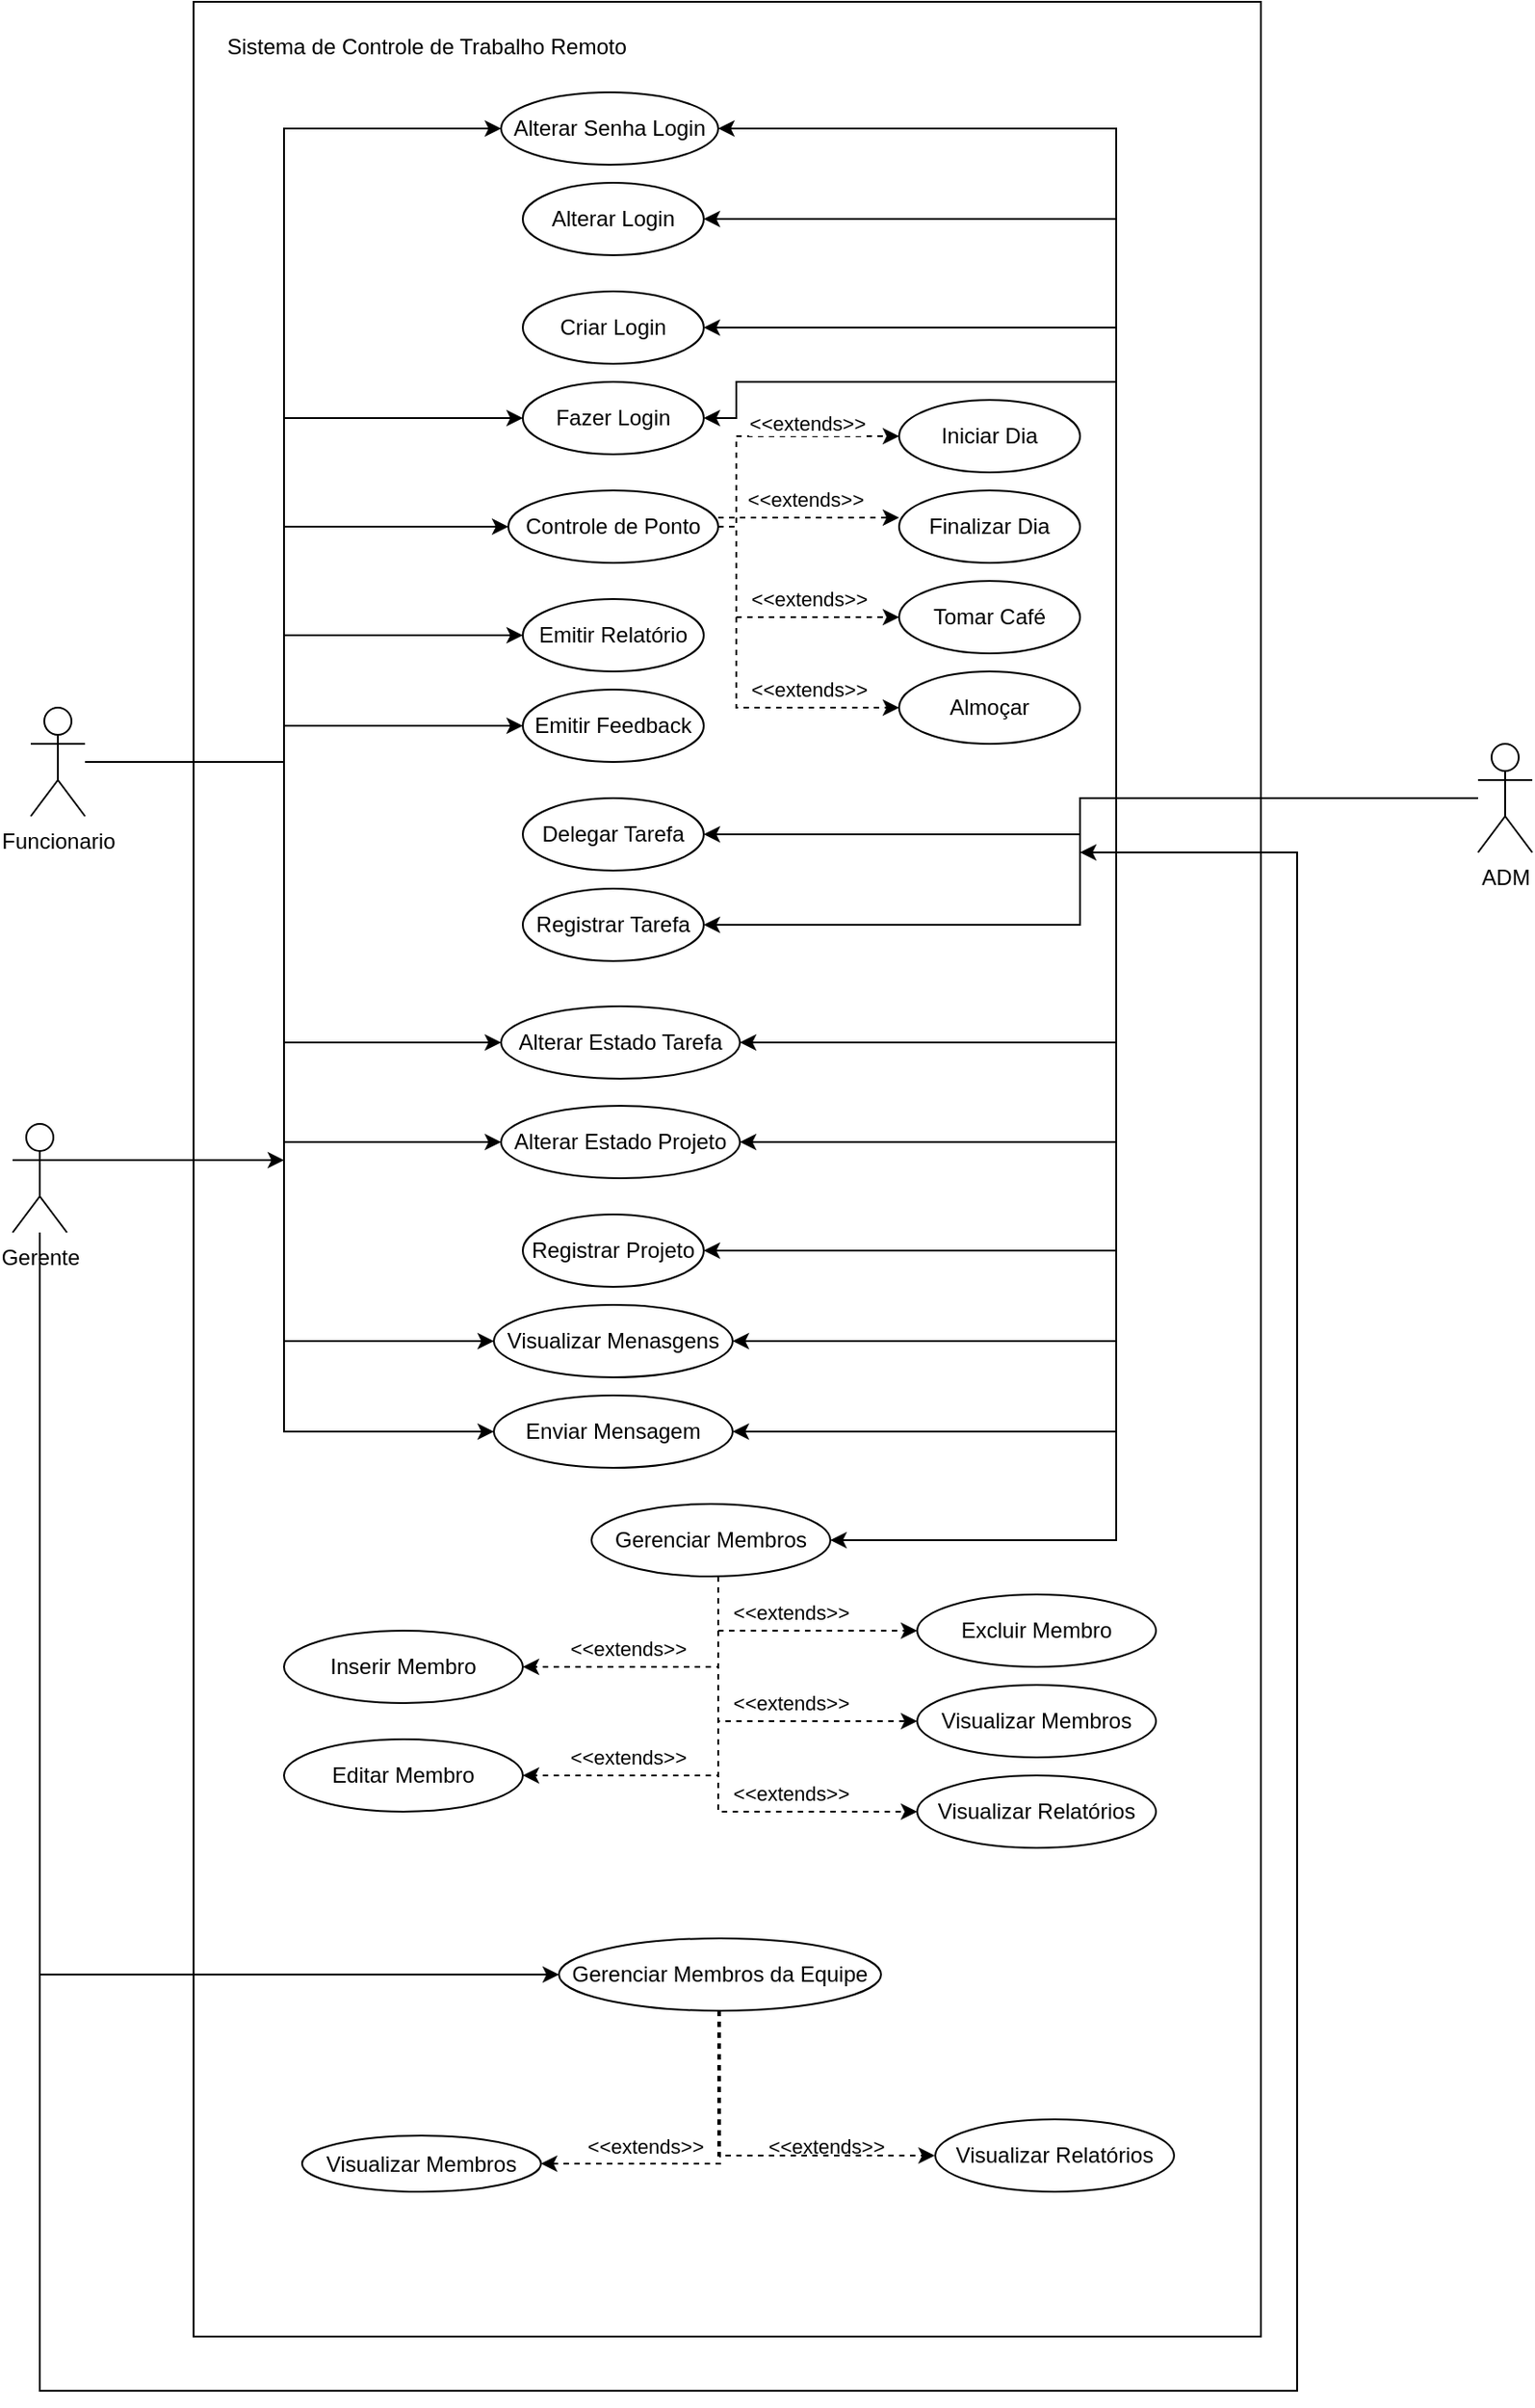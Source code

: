 <mxfile version="24.8.3">
  <diagram name="Página-1" id="rKk8gPM-9LXs-d0Zrvyo">
    <mxGraphModel dx="1433" dy="1988" grid="1" gridSize="10" guides="1" tooltips="1" connect="1" arrows="1" fold="1" page="1" pageScale="1" pageWidth="827" pageHeight="1169" math="0" shadow="0">
      <root>
        <mxCell id="0" />
        <mxCell id="1" parent="0" />
        <mxCell id="bPIrAEEqlAgw9mJCpvaO-2" value="" style="rounded=0;whiteSpace=wrap;html=1;" parent="1" vertex="1">
          <mxGeometry x="160" y="-10" width="590" height="1290" as="geometry" />
        </mxCell>
        <mxCell id="-eZI4QjKQKkGzz5mbS75-12" style="edgeStyle=orthogonalEdgeStyle;rounded=0;orthogonalLoop=1;jettySize=auto;html=1;entryX=0;entryY=0.5;entryDx=0;entryDy=0;" parent="1" source="bPIrAEEqlAgw9mJCpvaO-3" target="bPIrAEEqlAgw9mJCpvaO-12" edge="1">
          <mxGeometry relative="1" as="geometry">
            <Array as="points">
              <mxPoint x="210" y="410" />
              <mxPoint x="210" y="280" />
            </Array>
          </mxGeometry>
        </mxCell>
        <mxCell id="-eZI4QjKQKkGzz5mbS75-13" style="edgeStyle=orthogonalEdgeStyle;rounded=0;orthogonalLoop=1;jettySize=auto;html=1;entryX=0;entryY=0.5;entryDx=0;entryDy=0;" parent="1" source="bPIrAEEqlAgw9mJCpvaO-3" target="bPIrAEEqlAgw9mJCpvaO-11" edge="1">
          <mxGeometry relative="1" as="geometry">
            <Array as="points">
              <mxPoint x="210" y="410" />
              <mxPoint x="210" y="220" />
            </Array>
          </mxGeometry>
        </mxCell>
        <mxCell id="-eZI4QjKQKkGzz5mbS75-14" style="edgeStyle=orthogonalEdgeStyle;rounded=0;orthogonalLoop=1;jettySize=auto;html=1;entryX=0;entryY=0.5;entryDx=0;entryDy=0;" parent="1" source="bPIrAEEqlAgw9mJCpvaO-3" target="bPIrAEEqlAgw9mJCpvaO-15" edge="1">
          <mxGeometry relative="1" as="geometry">
            <Array as="points">
              <mxPoint x="210" y="410" />
              <mxPoint x="210" y="340" />
            </Array>
          </mxGeometry>
        </mxCell>
        <mxCell id="-eZI4QjKQKkGzz5mbS75-15" style="edgeStyle=orthogonalEdgeStyle;rounded=0;orthogonalLoop=1;jettySize=auto;html=1;" parent="1" source="bPIrAEEqlAgw9mJCpvaO-3" target="bPIrAEEqlAgw9mJCpvaO-16" edge="1">
          <mxGeometry relative="1" as="geometry">
            <Array as="points">
              <mxPoint x="210" y="410" />
              <mxPoint x="210" y="390" />
            </Array>
          </mxGeometry>
        </mxCell>
        <mxCell id="-eZI4QjKQKkGzz5mbS75-19" style="edgeStyle=orthogonalEdgeStyle;rounded=0;orthogonalLoop=1;jettySize=auto;html=1;entryX=0;entryY=0.5;entryDx=0;entryDy=0;" parent="1" source="bPIrAEEqlAgw9mJCpvaO-3" target="bPIrAEEqlAgw9mJCpvaO-19" edge="1">
          <mxGeometry relative="1" as="geometry">
            <Array as="points">
              <mxPoint x="210" y="410" />
              <mxPoint x="210" y="565" />
            </Array>
          </mxGeometry>
        </mxCell>
        <mxCell id="-eZI4QjKQKkGzz5mbS75-20" style="edgeStyle=orthogonalEdgeStyle;rounded=0;orthogonalLoop=1;jettySize=auto;html=1;entryX=0;entryY=0.5;entryDx=0;entryDy=0;" parent="1" source="bPIrAEEqlAgw9mJCpvaO-3" target="bPIrAEEqlAgw9mJCpvaO-20" edge="1">
          <mxGeometry relative="1" as="geometry">
            <Array as="points">
              <mxPoint x="210" y="410" />
              <mxPoint x="210" y="620" />
            </Array>
          </mxGeometry>
        </mxCell>
        <mxCell id="-eZI4QjKQKkGzz5mbS75-21" style="edgeStyle=orthogonalEdgeStyle;rounded=0;orthogonalLoop=1;jettySize=auto;html=1;entryX=0;entryY=0.5;entryDx=0;entryDy=0;" parent="1" source="bPIrAEEqlAgw9mJCpvaO-3" target="bPIrAEEqlAgw9mJCpvaO-22" edge="1">
          <mxGeometry relative="1" as="geometry">
            <Array as="points">
              <mxPoint x="210" y="410" />
              <mxPoint x="210" y="730" />
            </Array>
          </mxGeometry>
        </mxCell>
        <mxCell id="-eZI4QjKQKkGzz5mbS75-22" style="edgeStyle=orthogonalEdgeStyle;rounded=0;orthogonalLoop=1;jettySize=auto;html=1;entryX=0;entryY=0.5;entryDx=0;entryDy=0;" parent="1" source="bPIrAEEqlAgw9mJCpvaO-3" target="bPIrAEEqlAgw9mJCpvaO-23" edge="1">
          <mxGeometry relative="1" as="geometry">
            <Array as="points">
              <mxPoint x="210" y="410" />
              <mxPoint x="210" y="780" />
            </Array>
          </mxGeometry>
        </mxCell>
        <mxCell id="4uhJ9Zk-0Hqvo1pbwpJo-31" style="edgeStyle=orthogonalEdgeStyle;rounded=0;orthogonalLoop=1;jettySize=auto;html=1;entryX=0;entryY=0.5;entryDx=0;entryDy=0;" edge="1" parent="1" source="bPIrAEEqlAgw9mJCpvaO-3" target="4uhJ9Zk-0Hqvo1pbwpJo-30">
          <mxGeometry relative="1" as="geometry">
            <Array as="points">
              <mxPoint x="210" y="410" />
              <mxPoint x="210" y="60" />
            </Array>
          </mxGeometry>
        </mxCell>
        <mxCell id="bPIrAEEqlAgw9mJCpvaO-3" value="Funcionario" style="shape=umlActor;verticalLabelPosition=bottom;verticalAlign=top;html=1;" parent="1" vertex="1">
          <mxGeometry x="70" y="380" width="30" height="60" as="geometry" />
        </mxCell>
        <mxCell id="-eZI4QjKQKkGzz5mbS75-16" style="edgeStyle=orthogonalEdgeStyle;rounded=0;orthogonalLoop=1;jettySize=auto;html=1;entryX=1;entryY=0.5;entryDx=0;entryDy=0;" parent="1" source="bPIrAEEqlAgw9mJCpvaO-4" target="bPIrAEEqlAgw9mJCpvaO-17" edge="1">
          <mxGeometry relative="1" as="geometry">
            <Array as="points">
              <mxPoint x="650" y="430" />
              <mxPoint x="650" y="450" />
            </Array>
          </mxGeometry>
        </mxCell>
        <mxCell id="-eZI4QjKQKkGzz5mbS75-18" style="edgeStyle=orthogonalEdgeStyle;rounded=0;orthogonalLoop=1;jettySize=auto;html=1;entryX=1;entryY=0.5;entryDx=0;entryDy=0;" parent="1" source="bPIrAEEqlAgw9mJCpvaO-4" target="bPIrAEEqlAgw9mJCpvaO-18" edge="1">
          <mxGeometry relative="1" as="geometry">
            <Array as="points">
              <mxPoint x="650" y="430" />
              <mxPoint x="650" y="500" />
            </Array>
          </mxGeometry>
        </mxCell>
        <mxCell id="-eZI4QjKQKkGzz5mbS75-23" style="edgeStyle=orthogonalEdgeStyle;rounded=0;orthogonalLoop=1;jettySize=auto;html=1;entryX=1;entryY=0.5;entryDx=0;entryDy=0;" parent="1" source="bPIrAEEqlAgw9mJCpvaO-4" target="bPIrAEEqlAgw9mJCpvaO-21" edge="1">
          <mxGeometry relative="1" as="geometry">
            <Array as="points">
              <mxPoint x="670" y="430" />
              <mxPoint x="670" y="680" />
            </Array>
          </mxGeometry>
        </mxCell>
        <mxCell id="-eZI4QjKQKkGzz5mbS75-24" style="edgeStyle=orthogonalEdgeStyle;rounded=0;orthogonalLoop=1;jettySize=auto;html=1;entryX=1;entryY=0.5;entryDx=0;entryDy=0;" parent="1" source="bPIrAEEqlAgw9mJCpvaO-4" target="bPIrAEEqlAgw9mJCpvaO-19" edge="1">
          <mxGeometry relative="1" as="geometry">
            <Array as="points">
              <mxPoint x="670" y="430" />
              <mxPoint x="670" y="565" />
            </Array>
          </mxGeometry>
        </mxCell>
        <mxCell id="-eZI4QjKQKkGzz5mbS75-25" style="edgeStyle=orthogonalEdgeStyle;rounded=0;orthogonalLoop=1;jettySize=auto;html=1;entryX=1;entryY=0.5;entryDx=0;entryDy=0;" parent="1" source="bPIrAEEqlAgw9mJCpvaO-4" target="bPIrAEEqlAgw9mJCpvaO-20" edge="1">
          <mxGeometry relative="1" as="geometry">
            <Array as="points">
              <mxPoint x="670" y="430" />
              <mxPoint x="670" y="620" />
            </Array>
          </mxGeometry>
        </mxCell>
        <mxCell id="-eZI4QjKQKkGzz5mbS75-26" style="edgeStyle=orthogonalEdgeStyle;rounded=0;orthogonalLoop=1;jettySize=auto;html=1;entryX=1;entryY=0.5;entryDx=0;entryDy=0;" parent="1" source="bPIrAEEqlAgw9mJCpvaO-4" target="bPIrAEEqlAgw9mJCpvaO-22" edge="1">
          <mxGeometry relative="1" as="geometry">
            <Array as="points">
              <mxPoint x="670" y="430" />
              <mxPoint x="670" y="730" />
            </Array>
          </mxGeometry>
        </mxCell>
        <mxCell id="-eZI4QjKQKkGzz5mbS75-27" style="edgeStyle=orthogonalEdgeStyle;rounded=0;orthogonalLoop=1;jettySize=auto;html=1;entryX=1;entryY=0.5;entryDx=0;entryDy=0;" parent="1" source="bPIrAEEqlAgw9mJCpvaO-4" target="bPIrAEEqlAgw9mJCpvaO-23" edge="1">
          <mxGeometry relative="1" as="geometry">
            <Array as="points">
              <mxPoint x="670" y="430" />
              <mxPoint x="670" y="780" />
            </Array>
          </mxGeometry>
        </mxCell>
        <mxCell id="-eZI4QjKQKkGzz5mbS75-28" style="edgeStyle=orthogonalEdgeStyle;rounded=0;orthogonalLoop=1;jettySize=auto;html=1;entryX=1;entryY=0.5;entryDx=0;entryDy=0;" parent="1" source="bPIrAEEqlAgw9mJCpvaO-4" target="bPIrAEEqlAgw9mJCpvaO-24" edge="1">
          <mxGeometry relative="1" as="geometry">
            <Array as="points">
              <mxPoint x="670" y="430" />
              <mxPoint x="670" y="840" />
            </Array>
          </mxGeometry>
        </mxCell>
        <mxCell id="-eZI4QjKQKkGzz5mbS75-29" style="edgeStyle=orthogonalEdgeStyle;rounded=0;orthogonalLoop=1;jettySize=auto;html=1;entryX=1;entryY=0.5;entryDx=0;entryDy=0;" parent="1" source="bPIrAEEqlAgw9mJCpvaO-4" target="bPIrAEEqlAgw9mJCpvaO-11" edge="1">
          <mxGeometry relative="1" as="geometry">
            <Array as="points">
              <mxPoint x="670" y="430" />
              <mxPoint x="670" y="200" />
              <mxPoint x="460" y="200" />
              <mxPoint x="460" y="220" />
            </Array>
          </mxGeometry>
        </mxCell>
        <mxCell id="-eZI4QjKQKkGzz5mbS75-30" style="edgeStyle=orthogonalEdgeStyle;rounded=0;orthogonalLoop=1;jettySize=auto;html=1;entryX=1;entryY=0.5;entryDx=0;entryDy=0;" parent="1" source="bPIrAEEqlAgw9mJCpvaO-4" target="bPIrAEEqlAgw9mJCpvaO-9" edge="1">
          <mxGeometry relative="1" as="geometry">
            <Array as="points">
              <mxPoint x="670" y="430" />
              <mxPoint x="670" y="110" />
            </Array>
          </mxGeometry>
        </mxCell>
        <mxCell id="-eZI4QjKQKkGzz5mbS75-31" style="edgeStyle=orthogonalEdgeStyle;rounded=0;orthogonalLoop=1;jettySize=auto;html=1;entryX=1;entryY=0.5;entryDx=0;entryDy=0;" parent="1" source="bPIrAEEqlAgw9mJCpvaO-4" target="bPIrAEEqlAgw9mJCpvaO-10" edge="1">
          <mxGeometry relative="1" as="geometry">
            <Array as="points">
              <mxPoint x="670" y="430" />
              <mxPoint x="670" y="170" />
            </Array>
          </mxGeometry>
        </mxCell>
        <mxCell id="bPIrAEEqlAgw9mJCpvaO-4" value="ADM" style="shape=umlActor;verticalLabelPosition=bottom;verticalAlign=top;html=1;" parent="1" vertex="1">
          <mxGeometry x="870" y="400" width="30" height="60" as="geometry" />
        </mxCell>
        <mxCell id="4uhJ9Zk-0Hqvo1pbwpJo-12" style="edgeStyle=orthogonalEdgeStyle;rounded=0;orthogonalLoop=1;jettySize=auto;html=1;exitX=1;exitY=0.333;exitDx=0;exitDy=0;exitPerimeter=0;" edge="1" parent="1" source="bPIrAEEqlAgw9mJCpvaO-5">
          <mxGeometry relative="1" as="geometry">
            <mxPoint x="210" y="630" as="targetPoint" />
          </mxGeometry>
        </mxCell>
        <mxCell id="4uhJ9Zk-0Hqvo1pbwpJo-13" style="edgeStyle=orthogonalEdgeStyle;rounded=0;orthogonalLoop=1;jettySize=auto;html=1;" edge="1" parent="1" source="bPIrAEEqlAgw9mJCpvaO-5">
          <mxGeometry relative="1" as="geometry">
            <mxPoint x="650" y="460" as="targetPoint" />
            <Array as="points">
              <mxPoint x="75" y="1310" />
              <mxPoint x="770" y="1310" />
              <mxPoint x="770" y="460" />
            </Array>
          </mxGeometry>
        </mxCell>
        <mxCell id="4uhJ9Zk-0Hqvo1pbwpJo-17" style="edgeStyle=orthogonalEdgeStyle;rounded=0;orthogonalLoop=1;jettySize=auto;html=1;entryX=0;entryY=0.5;entryDx=0;entryDy=0;" edge="1" parent="1" source="bPIrAEEqlAgw9mJCpvaO-5" target="4uhJ9Zk-0Hqvo1pbwpJo-14">
          <mxGeometry relative="1" as="geometry">
            <Array as="points">
              <mxPoint x="75" y="1080" />
            </Array>
          </mxGeometry>
        </mxCell>
        <mxCell id="bPIrAEEqlAgw9mJCpvaO-5" value="Gerente" style="shape=umlActor;verticalLabelPosition=bottom;verticalAlign=top;html=1;" parent="1" vertex="1">
          <mxGeometry x="60" y="610" width="30" height="60" as="geometry" />
        </mxCell>
        <mxCell id="bPIrAEEqlAgw9mJCpvaO-8" value="Sistema de Controle de Trabalho Remoto" style="text;html=1;align=center;verticalAlign=middle;whiteSpace=wrap;rounded=0;" parent="1" vertex="1">
          <mxGeometry x="164" width="250" height="30" as="geometry" />
        </mxCell>
        <mxCell id="bPIrAEEqlAgw9mJCpvaO-9" value="Alterar Login" style="ellipse;whiteSpace=wrap;html=1;" parent="1" vertex="1">
          <mxGeometry x="342" y="90" width="100" height="40" as="geometry" />
        </mxCell>
        <mxCell id="bPIrAEEqlAgw9mJCpvaO-10" value="Criar Login" style="ellipse;whiteSpace=wrap;html=1;" parent="1" vertex="1">
          <mxGeometry x="342" y="150" width="100" height="40" as="geometry" />
        </mxCell>
        <mxCell id="bPIrAEEqlAgw9mJCpvaO-11" value="Fazer Login" style="ellipse;whiteSpace=wrap;html=1;" parent="1" vertex="1">
          <mxGeometry x="342" y="200" width="100" height="40" as="geometry" />
        </mxCell>
        <mxCell id="-eZI4QjKQKkGzz5mbS75-7" style="edgeStyle=orthogonalEdgeStyle;rounded=0;orthogonalLoop=1;jettySize=auto;html=1;entryX=0;entryY=0.5;entryDx=0;entryDy=0;dashed=1;" parent="1" source="bPIrAEEqlAgw9mJCpvaO-12" target="-eZI4QjKQKkGzz5mbS75-2" edge="1">
          <mxGeometry relative="1" as="geometry">
            <Array as="points">
              <mxPoint x="460" y="280" />
              <mxPoint x="460" y="230" />
            </Array>
          </mxGeometry>
        </mxCell>
        <mxCell id="-eZI4QjKQKkGzz5mbS75-8" style="edgeStyle=orthogonalEdgeStyle;rounded=0;orthogonalLoop=1;jettySize=auto;html=1;entryX=0;entryY=0.5;entryDx=0;entryDy=0;dashed=1;" parent="1" edge="1">
          <mxGeometry relative="1" as="geometry">
            <mxPoint x="450" y="275" as="sourcePoint" />
            <mxPoint x="550" y="275" as="targetPoint" />
            <Array as="points">
              <mxPoint x="500" y="275" />
              <mxPoint x="500" y="275" />
            </Array>
          </mxGeometry>
        </mxCell>
        <mxCell id="-eZI4QjKQKkGzz5mbS75-32" value="&amp;lt;&amp;lt;extends&amp;gt;&amp;gt;" style="edgeLabel;html=1;align=center;verticalAlign=middle;resizable=0;points=[];" parent="-eZI4QjKQKkGzz5mbS75-8" vertex="1" connectable="0">
          <mxGeometry x="0.393" y="-1" relative="1" as="geometry">
            <mxPoint x="-22" y="-11" as="offset" />
          </mxGeometry>
        </mxCell>
        <mxCell id="-eZI4QjKQKkGzz5mbS75-9" style="edgeStyle=orthogonalEdgeStyle;rounded=0;orthogonalLoop=1;jettySize=auto;html=1;entryX=0;entryY=0.5;entryDx=0;entryDy=0;dashed=1;" parent="1" source="bPIrAEEqlAgw9mJCpvaO-12" target="-eZI4QjKQKkGzz5mbS75-4" edge="1">
          <mxGeometry relative="1" as="geometry">
            <Array as="points">
              <mxPoint x="460" y="280" />
              <mxPoint x="460" y="330" />
            </Array>
          </mxGeometry>
        </mxCell>
        <mxCell id="-eZI4QjKQKkGzz5mbS75-10" style="edgeStyle=orthogonalEdgeStyle;rounded=0;orthogonalLoop=1;jettySize=auto;html=1;entryX=0;entryY=0.5;entryDx=0;entryDy=0;dashed=1;" parent="1" source="bPIrAEEqlAgw9mJCpvaO-12" target="-eZI4QjKQKkGzz5mbS75-5" edge="1">
          <mxGeometry relative="1" as="geometry">
            <Array as="points">
              <mxPoint x="460" y="280" />
              <mxPoint x="460" y="380" />
            </Array>
          </mxGeometry>
        </mxCell>
        <mxCell id="bPIrAEEqlAgw9mJCpvaO-12" value="Controle de Ponto" style="ellipse;whiteSpace=wrap;html=1;" parent="1" vertex="1">
          <mxGeometry x="334" y="260" width="116" height="40" as="geometry" />
        </mxCell>
        <mxCell id="bPIrAEEqlAgw9mJCpvaO-15" value="Emitir Relatório" style="ellipse;whiteSpace=wrap;html=1;" parent="1" vertex="1">
          <mxGeometry x="342" y="320" width="100" height="40" as="geometry" />
        </mxCell>
        <mxCell id="bPIrAEEqlAgw9mJCpvaO-16" value="Emitir Feedback" style="ellipse;whiteSpace=wrap;html=1;" parent="1" vertex="1">
          <mxGeometry x="342" y="370" width="100" height="40" as="geometry" />
        </mxCell>
        <mxCell id="bPIrAEEqlAgw9mJCpvaO-17" value="D&lt;span style=&quot;background-color: initial;&quot;&gt;elegar Tarefa&lt;/span&gt;" style="ellipse;whiteSpace=wrap;html=1;" parent="1" vertex="1">
          <mxGeometry x="342" y="430" width="100" height="40" as="geometry" />
        </mxCell>
        <mxCell id="bPIrAEEqlAgw9mJCpvaO-18" value="Registrar Tarefa" style="ellipse;whiteSpace=wrap;html=1;" parent="1" vertex="1">
          <mxGeometry x="342" y="480" width="100" height="40" as="geometry" />
        </mxCell>
        <mxCell id="bPIrAEEqlAgw9mJCpvaO-19" value="Alterar Estado Tarefa" style="ellipse;whiteSpace=wrap;html=1;" parent="1" vertex="1">
          <mxGeometry x="330" y="545" width="132" height="40" as="geometry" />
        </mxCell>
        <mxCell id="bPIrAEEqlAgw9mJCpvaO-20" value="Alterar Estado Projeto" style="ellipse;whiteSpace=wrap;html=1;" parent="1" vertex="1">
          <mxGeometry x="330" y="600" width="132" height="40" as="geometry" />
        </mxCell>
        <mxCell id="bPIrAEEqlAgw9mJCpvaO-21" value="Registrar Projeto" style="ellipse;whiteSpace=wrap;html=1;" parent="1" vertex="1">
          <mxGeometry x="342" y="660" width="100" height="40" as="geometry" />
        </mxCell>
        <mxCell id="bPIrAEEqlAgw9mJCpvaO-22" value="Visualizar Menasgens" style="ellipse;whiteSpace=wrap;html=1;" parent="1" vertex="1">
          <mxGeometry x="326" y="710" width="132" height="40" as="geometry" />
        </mxCell>
        <mxCell id="bPIrAEEqlAgw9mJCpvaO-23" value="Enviar Mensagem" style="ellipse;whiteSpace=wrap;html=1;" parent="1" vertex="1">
          <mxGeometry x="326" y="760" width="132" height="40" as="geometry" />
        </mxCell>
        <mxCell id="bPIrAEEqlAgw9mJCpvaO-30" style="edgeStyle=orthogonalEdgeStyle;rounded=0;orthogonalLoop=1;jettySize=auto;html=1;entryX=0;entryY=0.5;entryDx=0;entryDy=0;dashed=1;" parent="1" source="bPIrAEEqlAgw9mJCpvaO-24" target="bPIrAEEqlAgw9mJCpvaO-27" edge="1">
          <mxGeometry relative="1" as="geometry">
            <Array as="points">
              <mxPoint x="450" y="890" />
            </Array>
          </mxGeometry>
        </mxCell>
        <mxCell id="bPIrAEEqlAgw9mJCpvaO-31" style="edgeStyle=orthogonalEdgeStyle;rounded=0;orthogonalLoop=1;jettySize=auto;html=1;entryX=1;entryY=0.5;entryDx=0;entryDy=0;dashed=1;" parent="1" source="bPIrAEEqlAgw9mJCpvaO-24" target="bPIrAEEqlAgw9mJCpvaO-25" edge="1">
          <mxGeometry relative="1" as="geometry">
            <Array as="points">
              <mxPoint x="450" y="910" />
            </Array>
          </mxGeometry>
        </mxCell>
        <mxCell id="bPIrAEEqlAgw9mJCpvaO-32" style="edgeStyle=orthogonalEdgeStyle;rounded=0;orthogonalLoop=1;jettySize=auto;html=1;entryX=0;entryY=0.5;entryDx=0;entryDy=0;dashed=1;" parent="1" source="bPIrAEEqlAgw9mJCpvaO-24" target="bPIrAEEqlAgw9mJCpvaO-28" edge="1">
          <mxGeometry relative="1" as="geometry">
            <Array as="points">
              <mxPoint x="450" y="940" />
            </Array>
          </mxGeometry>
        </mxCell>
        <mxCell id="bPIrAEEqlAgw9mJCpvaO-33" style="edgeStyle=orthogonalEdgeStyle;rounded=0;orthogonalLoop=1;jettySize=auto;html=1;entryX=1;entryY=0.5;entryDx=0;entryDy=0;dashed=1;" parent="1" source="bPIrAEEqlAgw9mJCpvaO-24" target="bPIrAEEqlAgw9mJCpvaO-26" edge="1">
          <mxGeometry relative="1" as="geometry">
            <Array as="points">
              <mxPoint x="450" y="970" />
            </Array>
          </mxGeometry>
        </mxCell>
        <mxCell id="bPIrAEEqlAgw9mJCpvaO-34" style="edgeStyle=orthogonalEdgeStyle;rounded=0;orthogonalLoop=1;jettySize=auto;html=1;entryX=0;entryY=0.5;entryDx=0;entryDy=0;dashed=1;" parent="1" source="bPIrAEEqlAgw9mJCpvaO-24" target="bPIrAEEqlAgw9mJCpvaO-29" edge="1">
          <mxGeometry relative="1" as="geometry">
            <Array as="points">
              <mxPoint x="450" y="990" />
            </Array>
          </mxGeometry>
        </mxCell>
        <mxCell id="bPIrAEEqlAgw9mJCpvaO-24" value="Gerenciar Membros" style="ellipse;whiteSpace=wrap;html=1;" parent="1" vertex="1">
          <mxGeometry x="380" y="820" width="132" height="40" as="geometry" />
        </mxCell>
        <mxCell id="bPIrAEEqlAgw9mJCpvaO-25" value="Inserir Membro" style="ellipse;whiteSpace=wrap;html=1;" parent="1" vertex="1">
          <mxGeometry x="210" y="890" width="132" height="40" as="geometry" />
        </mxCell>
        <mxCell id="bPIrAEEqlAgw9mJCpvaO-26" value="Editar Membro" style="ellipse;whiteSpace=wrap;html=1;" parent="1" vertex="1">
          <mxGeometry x="210" y="950" width="132" height="40" as="geometry" />
        </mxCell>
        <mxCell id="bPIrAEEqlAgw9mJCpvaO-27" value="Excluir Membro" style="ellipse;whiteSpace=wrap;html=1;" parent="1" vertex="1">
          <mxGeometry x="560" y="870" width="132" height="40" as="geometry" />
        </mxCell>
        <mxCell id="bPIrAEEqlAgw9mJCpvaO-28" value="Visualizar Membros" style="ellipse;whiteSpace=wrap;html=1;" parent="1" vertex="1">
          <mxGeometry x="560" y="920" width="132" height="40" as="geometry" />
        </mxCell>
        <mxCell id="bPIrAEEqlAgw9mJCpvaO-29" value="Visualizar Relatórios" style="ellipse;whiteSpace=wrap;html=1;" parent="1" vertex="1">
          <mxGeometry x="560" y="970" width="132" height="40" as="geometry" />
        </mxCell>
        <mxCell id="-eZI4QjKQKkGzz5mbS75-2" value="Iniciar Dia" style="ellipse;whiteSpace=wrap;html=1;" parent="1" vertex="1">
          <mxGeometry x="550" y="210" width="100" height="40" as="geometry" />
        </mxCell>
        <mxCell id="-eZI4QjKQKkGzz5mbS75-3" value="Finalizar Dia" style="ellipse;whiteSpace=wrap;html=1;" parent="1" vertex="1">
          <mxGeometry x="550" y="260" width="100" height="40" as="geometry" />
        </mxCell>
        <mxCell id="-eZI4QjKQKkGzz5mbS75-4" value="Tomar Café" style="ellipse;whiteSpace=wrap;html=1;" parent="1" vertex="1">
          <mxGeometry x="550" y="310" width="100" height="40" as="geometry" />
        </mxCell>
        <mxCell id="-eZI4QjKQKkGzz5mbS75-5" value="Almoçar" style="ellipse;whiteSpace=wrap;html=1;" parent="1" vertex="1">
          <mxGeometry x="550" y="360" width="100" height="40" as="geometry" />
        </mxCell>
        <mxCell id="-eZI4QjKQKkGzz5mbS75-34" value="&amp;lt;&amp;lt;extends&amp;gt;&amp;gt;" style="edgeLabel;html=1;align=center;verticalAlign=middle;resizable=0;points=[];" parent="1" vertex="1" connectable="0">
          <mxGeometry x="500" y="320" as="geometry" />
        </mxCell>
        <mxCell id="-eZI4QjKQKkGzz5mbS75-35" value="&amp;lt;&amp;lt;extends&amp;gt;&amp;gt;" style="edgeLabel;html=1;align=center;verticalAlign=middle;resizable=0;points=[];" parent="1" vertex="1" connectable="0">
          <mxGeometry x="500" y="220" as="geometry">
            <mxPoint x="-1" y="3" as="offset" />
          </mxGeometry>
        </mxCell>
        <mxCell id="-eZI4QjKQKkGzz5mbS75-36" value="&amp;lt;&amp;lt;extends&amp;gt;&amp;gt;" style="edgeLabel;html=1;align=center;verticalAlign=middle;resizable=0;points=[];" parent="1" vertex="1" connectable="0">
          <mxGeometry x="500" y="370" as="geometry" />
        </mxCell>
        <mxCell id="-eZI4QjKQKkGzz5mbS75-37" value="&amp;lt;&amp;lt;extends&amp;gt;&amp;gt;" style="edgeLabel;html=1;align=center;verticalAlign=middle;resizable=0;points=[];" parent="1" vertex="1" connectable="0">
          <mxGeometry x="400" y="900" as="geometry" />
        </mxCell>
        <mxCell id="-eZI4QjKQKkGzz5mbS75-38" value="&amp;lt;&amp;lt;extends&amp;gt;&amp;gt;" style="edgeLabel;html=1;align=center;verticalAlign=middle;resizable=0;points=[];" parent="1" vertex="1" connectable="0">
          <mxGeometry x="400" y="960" as="geometry" />
        </mxCell>
        <mxCell id="-eZI4QjKQKkGzz5mbS75-39" value="&amp;lt;&amp;lt;extends&amp;gt;&amp;gt;" style="edgeLabel;html=1;align=center;verticalAlign=middle;resizable=0;points=[];" parent="1" vertex="1" connectable="0">
          <mxGeometry x="490" y="880" as="geometry" />
        </mxCell>
        <mxCell id="-eZI4QjKQKkGzz5mbS75-40" value="&amp;lt;&amp;lt;extends&amp;gt;&amp;gt;" style="edgeLabel;html=1;align=center;verticalAlign=middle;resizable=0;points=[];" parent="1" vertex="1" connectable="0">
          <mxGeometry x="490" y="930" as="geometry" />
        </mxCell>
        <mxCell id="-eZI4QjKQKkGzz5mbS75-41" value="&amp;lt;&amp;lt;extends&amp;gt;&amp;gt;" style="edgeLabel;html=1;align=center;verticalAlign=middle;resizable=0;points=[];" parent="1" vertex="1" connectable="0">
          <mxGeometry x="490" y="980" as="geometry" />
        </mxCell>
        <mxCell id="4uhJ9Zk-0Hqvo1pbwpJo-24" style="edgeStyle=orthogonalEdgeStyle;rounded=0;orthogonalLoop=1;jettySize=auto;html=1;entryX=1;entryY=0.5;entryDx=0;entryDy=0;dashed=1;" edge="1" parent="1" source="4uhJ9Zk-0Hqvo1pbwpJo-14" target="4uhJ9Zk-0Hqvo1pbwpJo-20">
          <mxGeometry relative="1" as="geometry">
            <Array as="points">
              <mxPoint x="451" y="1184" />
            </Array>
          </mxGeometry>
        </mxCell>
        <mxCell id="4uhJ9Zk-0Hqvo1pbwpJo-14" value="Gerenciar Membros da Equipe" style="ellipse;whiteSpace=wrap;html=1;" vertex="1" parent="1">
          <mxGeometry x="362" y="1060" width="178" height="40" as="geometry" />
        </mxCell>
        <mxCell id="4uhJ9Zk-0Hqvo1pbwpJo-19" value="Visualizar Relatórios" style="ellipse;whiteSpace=wrap;html=1;" vertex="1" parent="1">
          <mxGeometry x="570" y="1160" width="132" height="40" as="geometry" />
        </mxCell>
        <mxCell id="4uhJ9Zk-0Hqvo1pbwpJo-20" value="Visualizar Membros" style="ellipse;whiteSpace=wrap;html=1;" vertex="1" parent="1">
          <mxGeometry x="220" y="1169" width="132" height="31" as="geometry" />
        </mxCell>
        <mxCell id="4uhJ9Zk-0Hqvo1pbwpJo-27" value="&lt;span style=&quot;color: rgb(0, 0, 0); font-family: Helvetica; font-size: 11px; font-style: normal; font-variant-ligatures: normal; font-variant-caps: normal; font-weight: 400; letter-spacing: normal; orphans: 2; text-align: center; text-indent: 0px; text-transform: none; widows: 2; word-spacing: 0px; -webkit-text-stroke-width: 0px; white-space: nowrap; background-color: rgb(255, 255, 255); text-decoration-thickness: initial; text-decoration-style: initial; text-decoration-color: initial; display: inline !important; float: none;&quot;&gt;&amp;lt;&amp;lt;extends&amp;gt;&amp;gt;&lt;/span&gt;" style="text;html=1;align=center;verticalAlign=middle;whiteSpace=wrap;rounded=0;" vertex="1" parent="1">
          <mxGeometry x="380" y="1160" width="60" height="30" as="geometry" />
        </mxCell>
        <mxCell id="4uhJ9Zk-0Hqvo1pbwpJo-26" value="&lt;span style=&quot;color: rgb(0, 0, 0); font-family: Helvetica; font-size: 11px; font-style: normal; font-variant-ligatures: normal; font-variant-caps: normal; font-weight: 400; letter-spacing: normal; orphans: 2; text-align: center; text-indent: 0px; text-transform: none; widows: 2; word-spacing: 0px; -webkit-text-stroke-width: 0px; white-space: nowrap; background-color: rgb(255, 255, 255); text-decoration-thickness: initial; text-decoration-style: initial; text-decoration-color: initial; display: inline !important; float: none;&quot;&gt;&amp;lt;&amp;lt;extends&amp;gt;&amp;gt;&lt;/span&gt;" style="text;html=1;align=center;verticalAlign=middle;whiteSpace=wrap;rounded=0;" vertex="1" parent="1">
          <mxGeometry x="480" y="1160" width="60" height="30" as="geometry" />
        </mxCell>
        <mxCell id="4uhJ9Zk-0Hqvo1pbwpJo-29" style="edgeStyle=orthogonalEdgeStyle;rounded=0;orthogonalLoop=1;jettySize=auto;html=1;entryX=-0.002;entryY=0.478;entryDx=0;entryDy=0;entryPerimeter=0;dashed=1;" edge="1" parent="1" source="4uhJ9Zk-0Hqvo1pbwpJo-14" target="4uhJ9Zk-0Hqvo1pbwpJo-19">
          <mxGeometry relative="1" as="geometry">
            <Array as="points">
              <mxPoint x="450" y="1180" />
              <mxPoint x="570" y="1180" />
            </Array>
          </mxGeometry>
        </mxCell>
        <mxCell id="4uhJ9Zk-0Hqvo1pbwpJo-30" value="Alterar Senha Login" style="ellipse;whiteSpace=wrap;html=1;" vertex="1" parent="1">
          <mxGeometry x="330" y="40" width="120" height="40" as="geometry" />
        </mxCell>
        <mxCell id="4uhJ9Zk-0Hqvo1pbwpJo-32" style="edgeStyle=orthogonalEdgeStyle;rounded=0;orthogonalLoop=1;jettySize=auto;html=1;entryX=1;entryY=0.5;entryDx=0;entryDy=0;" edge="1" parent="1" source="bPIrAEEqlAgw9mJCpvaO-4" target="4uhJ9Zk-0Hqvo1pbwpJo-30">
          <mxGeometry relative="1" as="geometry">
            <Array as="points">
              <mxPoint x="670" y="430" />
              <mxPoint x="670" y="60" />
            </Array>
          </mxGeometry>
        </mxCell>
      </root>
    </mxGraphModel>
  </diagram>
</mxfile>
